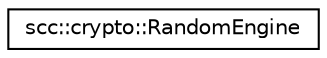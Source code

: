 digraph "Graphical Class Hierarchy"
{
 // LATEX_PDF_SIZE
  edge [fontname="Helvetica",fontsize="10",labelfontname="Helvetica",labelfontsize="10"];
  node [fontname="Helvetica",fontsize="10",shape=record];
  rankdir="LR";
  Node0 [label="scc::crypto::RandomEngine",height=0.2,width=0.4,color="black", fillcolor="white", style="filled",URL="$d2/dd2/classscc_1_1crypto_1_1RandomEngine.html",tooltip="The random number generator is initialized with random entropy on first use."];
}
